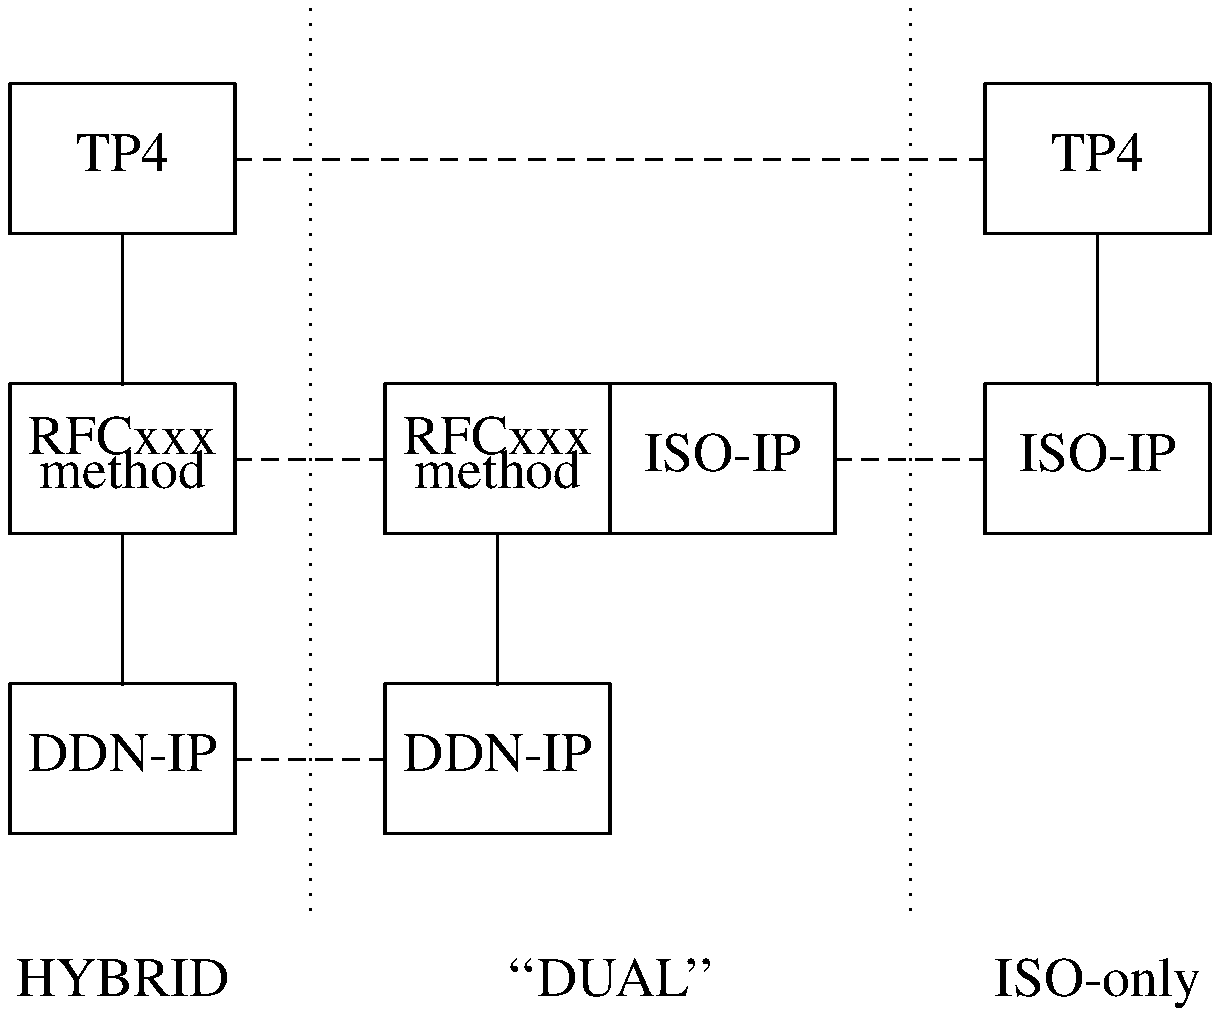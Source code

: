 .PS 6.0i
.ps 20
## figure 6
B1:	box "RFCxxx" "method"
B2:	box "DDN-IP" with .n at (B1.s.x, B1.s.y-lineht)
	line from B1.s to B2.n
B3:	box "ISO-IP" with .w at B1.e
##
B4:	box "RFCxxx" "method" with .e at (B2.w.x-linewid, B1.w.y)
B5:	box "TP4" with .s at (B4.n.x, B4.n.y+lineht)
	line from B5.s to B4.n
B6:	box "DDN-IP" with .n at (B5.s.x, B4.s.y-lineht)
	line from B6.n to B4.s
##
B7:	box "ISO-IP" with .w at (B3.e.x+linewid, B3.e.y)
B8:	box "TP4" with .n at (B7.n.x, B5.n.y)
	line from B7.n to B8.s
##
	line dashed from B1.w to B4.e
	line dashed from B2.w to B6.e
	line dashed from B3.e to B7.w
	line dashed from B5.e to B8.w
##
B9:	box invis "``DUAL''" with .n at (B2.e.x, B2.s.y-lineht/2)
	line dotted from ((B6.c.x+B2.c.x)/2, B5.n.y+lineht/2) \
		    to   ((B6.c.x+B2.c.x)/2, B6.s.y-lineht/2)
B10:	box invis "HYBRID" with .n at (B6.s.x, B6.s.y-lineht/2)
	line dotted from ((B3.c.x+B7.c.x)/2, B8.n.y+lineht/2) \
		    to   ((B3.c.x+B7.c.x)/2, B6.s.y-lineht/2)
B11:	box invis "ISO-only" with .n at (B7.s.x, B6.s.y-lineht/2)
##
.PE
